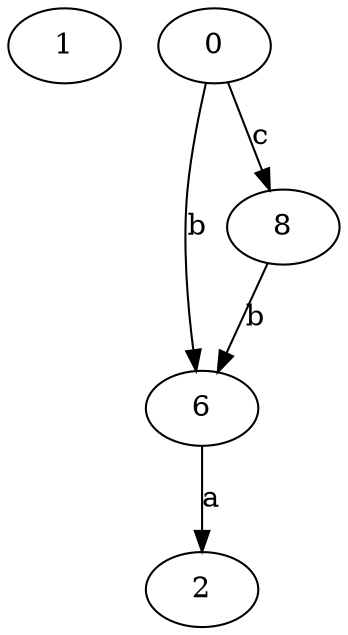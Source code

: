 strict digraph  {
1;
2;
0;
6;
8;
0 -> 6  [label=b];
0 -> 8  [label=c];
6 -> 2  [label=a];
8 -> 6  [label=b];
}
